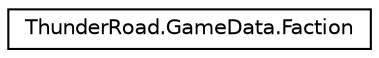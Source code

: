 digraph "Graphical Class Hierarchy"
{
 // LATEX_PDF_SIZE
  edge [fontname="Helvetica",fontsize="10",labelfontname="Helvetica",labelfontsize="10"];
  node [fontname="Helvetica",fontsize="10",shape=record];
  rankdir="LR";
  Node0 [label="ThunderRoad.GameData.Faction",height=0.2,width=0.4,color="black", fillcolor="white", style="filled",URL="$class_thunder_road_1_1_game_data_1_1_faction.html",tooltip="Class Faction."];
}
